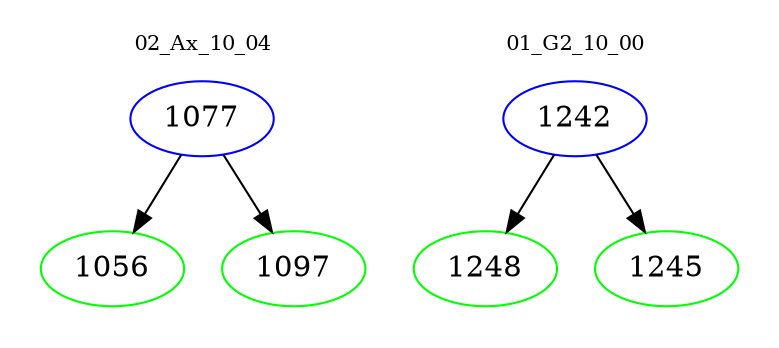 digraph{
subgraph cluster_0 {
color = white
label = "02_Ax_10_04";
fontsize=10;
T0_1077 [label="1077", color="blue"]
T0_1077 -> T0_1056 [color="black"]
T0_1056 [label="1056", color="green"]
T0_1077 -> T0_1097 [color="black"]
T0_1097 [label="1097", color="green"]
}
subgraph cluster_1 {
color = white
label = "01_G2_10_00";
fontsize=10;
T1_1242 [label="1242", color="blue"]
T1_1242 -> T1_1248 [color="black"]
T1_1248 [label="1248", color="green"]
T1_1242 -> T1_1245 [color="black"]
T1_1245 [label="1245", color="green"]
}
}
